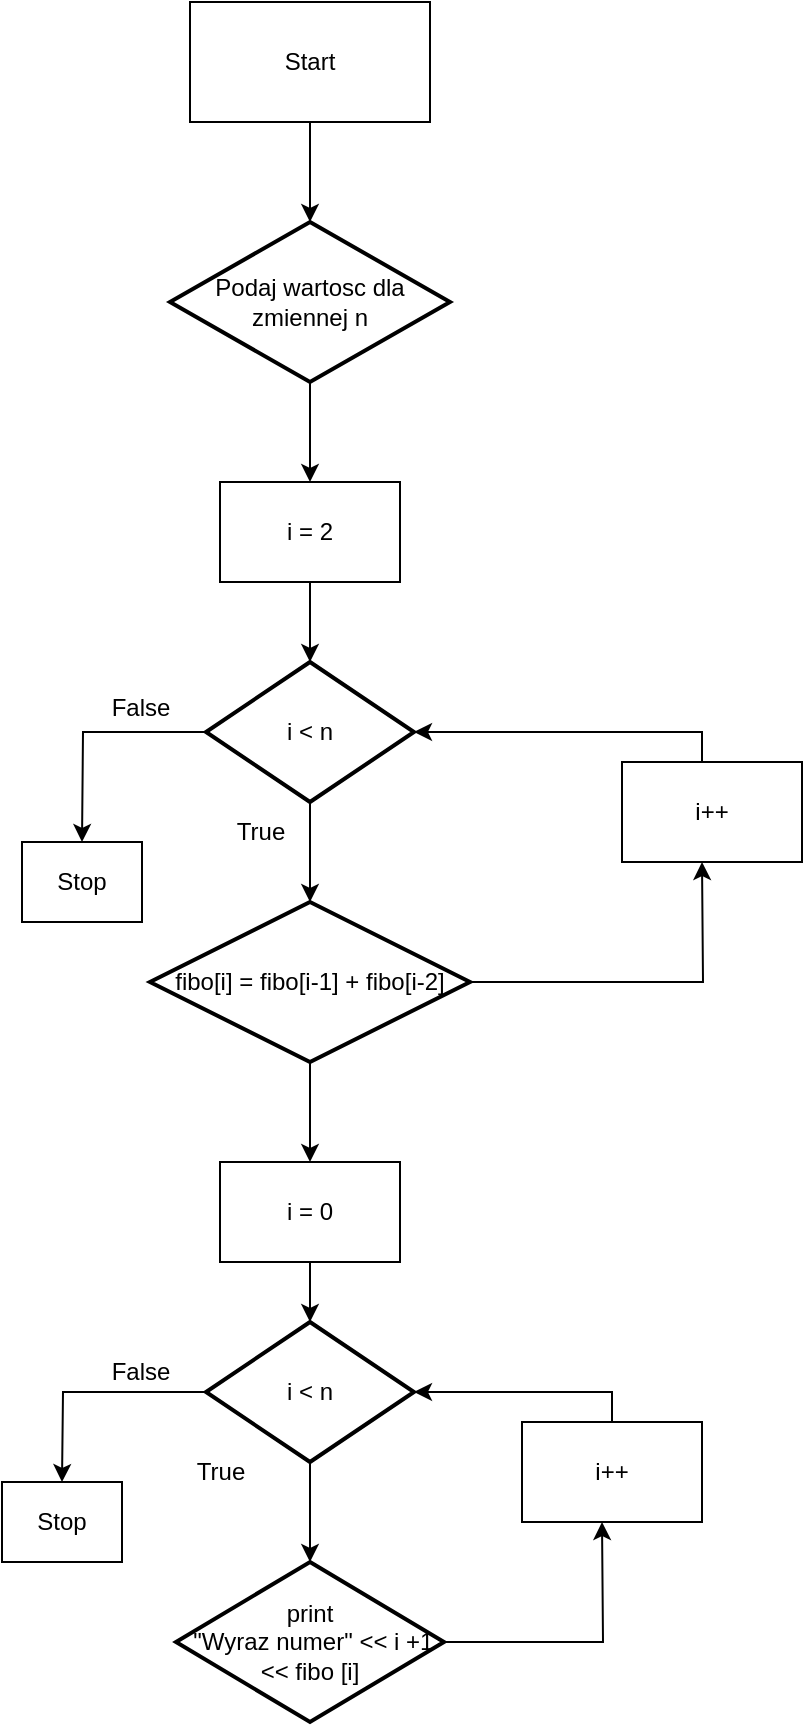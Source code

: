 <mxfile version="24.2.1" type="github">
  <diagram name="Page-1" id="ol75jI7GrQb2MkhRdcl-">
    <mxGraphModel dx="1789" dy="841" grid="1" gridSize="10" guides="1" tooltips="1" connect="1" arrows="1" fold="1" page="1" pageScale="1" pageWidth="827" pageHeight="1169" math="0" shadow="0">
      <root>
        <mxCell id="0" />
        <mxCell id="1" parent="0" />
        <mxCell id="BZHRP5bjnA7c6UVSAn7--2" style="edgeStyle=orthogonalEdgeStyle;rounded=0;orthogonalLoop=1;jettySize=auto;html=1;" edge="1" parent="1" source="BZHRP5bjnA7c6UVSAn7--1">
          <mxGeometry relative="1" as="geometry">
            <mxPoint x="414" y="130.0" as="targetPoint" />
          </mxGeometry>
        </mxCell>
        <mxCell id="BZHRP5bjnA7c6UVSAn7--1" value="Start" style="rounded=0;whiteSpace=wrap;html=1;" vertex="1" parent="1">
          <mxGeometry x="354" y="20" width="120" height="60" as="geometry" />
        </mxCell>
        <mxCell id="BZHRP5bjnA7c6UVSAn7--7" style="edgeStyle=orthogonalEdgeStyle;rounded=0;orthogonalLoop=1;jettySize=auto;html=1;" edge="1" parent="1" source="BZHRP5bjnA7c6UVSAn7--3">
          <mxGeometry relative="1" as="geometry">
            <mxPoint x="414" y="260" as="targetPoint" />
          </mxGeometry>
        </mxCell>
        <mxCell id="BZHRP5bjnA7c6UVSAn7--3" value="Podaj wartosc dla zmiennej n" style="strokeWidth=2;html=1;shape=mxgraph.flowchart.decision;whiteSpace=wrap;" vertex="1" parent="1">
          <mxGeometry x="344" y="130" width="140" height="80" as="geometry" />
        </mxCell>
        <mxCell id="BZHRP5bjnA7c6UVSAn7--4" style="edgeStyle=orthogonalEdgeStyle;rounded=0;orthogonalLoop=1;jettySize=auto;html=1;exitX=0.5;exitY=1;exitDx=0;exitDy=0;exitPerimeter=0;" edge="1" parent="1" source="BZHRP5bjnA7c6UVSAn7--3" target="BZHRP5bjnA7c6UVSAn7--3">
          <mxGeometry relative="1" as="geometry" />
        </mxCell>
        <mxCell id="BZHRP5bjnA7c6UVSAn7--9" style="edgeStyle=orthogonalEdgeStyle;rounded=0;orthogonalLoop=1;jettySize=auto;html=1;" edge="1" parent="1" source="BZHRP5bjnA7c6UVSAn7--8">
          <mxGeometry relative="1" as="geometry">
            <mxPoint x="414" y="350" as="targetPoint" />
          </mxGeometry>
        </mxCell>
        <mxCell id="BZHRP5bjnA7c6UVSAn7--8" value="i = 2" style="rounded=0;whiteSpace=wrap;html=1;" vertex="1" parent="1">
          <mxGeometry x="369" y="260" width="90" height="50" as="geometry" />
        </mxCell>
        <mxCell id="BZHRP5bjnA7c6UVSAn7--13" style="edgeStyle=orthogonalEdgeStyle;rounded=0;orthogonalLoop=1;jettySize=auto;html=1;" edge="1" parent="1" source="BZHRP5bjnA7c6UVSAn7--10">
          <mxGeometry relative="1" as="geometry">
            <mxPoint x="300" y="440" as="targetPoint" />
          </mxGeometry>
        </mxCell>
        <mxCell id="BZHRP5bjnA7c6UVSAn7--17" style="edgeStyle=orthogonalEdgeStyle;rounded=0;orthogonalLoop=1;jettySize=auto;html=1;" edge="1" parent="1" source="BZHRP5bjnA7c6UVSAn7--10">
          <mxGeometry relative="1" as="geometry">
            <mxPoint x="414" y="470" as="targetPoint" />
          </mxGeometry>
        </mxCell>
        <mxCell id="BZHRP5bjnA7c6UVSAn7--10" value="i &amp;lt; n" style="strokeWidth=2;html=1;shape=mxgraph.flowchart.decision;whiteSpace=wrap;" vertex="1" parent="1">
          <mxGeometry x="362" y="350" width="104" height="70" as="geometry" />
        </mxCell>
        <mxCell id="BZHRP5bjnA7c6UVSAn7--14" value="False" style="text;html=1;align=center;verticalAlign=middle;resizable=0;points=[];autosize=1;strokeColor=none;fillColor=none;" vertex="1" parent="1">
          <mxGeometry x="304" y="358" width="50" height="30" as="geometry" />
        </mxCell>
        <mxCell id="BZHRP5bjnA7c6UVSAn7--15" value="Stop" style="rounded=0;whiteSpace=wrap;html=1;" vertex="1" parent="1">
          <mxGeometry x="270" y="440" width="60" height="40" as="geometry" />
        </mxCell>
        <mxCell id="BZHRP5bjnA7c6UVSAn7--18" value="True" style="text;html=1;align=center;verticalAlign=middle;resizable=0;points=[];autosize=1;strokeColor=none;fillColor=none;" vertex="1" parent="1">
          <mxGeometry x="364" y="420" width="50" height="30" as="geometry" />
        </mxCell>
        <mxCell id="BZHRP5bjnA7c6UVSAn7--21" style="edgeStyle=orthogonalEdgeStyle;rounded=0;orthogonalLoop=1;jettySize=auto;html=1;" edge="1" parent="1" source="BZHRP5bjnA7c6UVSAn7--19">
          <mxGeometry relative="1" as="geometry">
            <mxPoint x="610" y="450" as="targetPoint" />
          </mxGeometry>
        </mxCell>
        <mxCell id="BZHRP5bjnA7c6UVSAn7--26" style="edgeStyle=orthogonalEdgeStyle;rounded=0;orthogonalLoop=1;jettySize=auto;html=1;" edge="1" parent="1" source="BZHRP5bjnA7c6UVSAn7--19">
          <mxGeometry relative="1" as="geometry">
            <mxPoint x="414" y="600" as="targetPoint" />
          </mxGeometry>
        </mxCell>
        <mxCell id="BZHRP5bjnA7c6UVSAn7--19" value="fibo[i] = fibo[i-1] + fibo[i-2]" style="strokeWidth=2;html=1;shape=mxgraph.flowchart.decision;whiteSpace=wrap;" vertex="1" parent="1">
          <mxGeometry x="334" y="470" width="160" height="80" as="geometry" />
        </mxCell>
        <mxCell id="BZHRP5bjnA7c6UVSAn7--24" value="i++" style="rounded=0;whiteSpace=wrap;html=1;" vertex="1" parent="1">
          <mxGeometry x="570" y="400" width="90" height="50" as="geometry" />
        </mxCell>
        <mxCell id="BZHRP5bjnA7c6UVSAn7--25" style="edgeStyle=orthogonalEdgeStyle;rounded=0;orthogonalLoop=1;jettySize=auto;html=1;exitX=0;exitY=0;exitDx=0;exitDy=0;entryX=1;entryY=0.5;entryDx=0;entryDy=0;entryPerimeter=0;" edge="1" parent="1" source="BZHRP5bjnA7c6UVSAn7--24" target="BZHRP5bjnA7c6UVSAn7--10">
          <mxGeometry relative="1" as="geometry">
            <Array as="points">
              <mxPoint x="610" y="400" />
              <mxPoint x="610" y="385" />
            </Array>
          </mxGeometry>
        </mxCell>
        <mxCell id="BZHRP5bjnA7c6UVSAn7--27" value="i = 0" style="rounded=0;whiteSpace=wrap;html=1;" vertex="1" parent="1">
          <mxGeometry x="369" y="600" width="90" height="50" as="geometry" />
        </mxCell>
        <mxCell id="BZHRP5bjnA7c6UVSAn7--47" style="edgeStyle=orthogonalEdgeStyle;rounded=0;orthogonalLoop=1;jettySize=auto;html=1;" edge="1" parent="1" source="BZHRP5bjnA7c6UVSAn7--28">
          <mxGeometry relative="1" as="geometry">
            <mxPoint x="290" y="760" as="targetPoint" />
          </mxGeometry>
        </mxCell>
        <mxCell id="BZHRP5bjnA7c6UVSAn7--50" style="edgeStyle=orthogonalEdgeStyle;rounded=0;orthogonalLoop=1;jettySize=auto;html=1;" edge="1" parent="1" source="BZHRP5bjnA7c6UVSAn7--28">
          <mxGeometry relative="1" as="geometry">
            <mxPoint x="414" y="800" as="targetPoint" />
          </mxGeometry>
        </mxCell>
        <mxCell id="BZHRP5bjnA7c6UVSAn7--28" value="i &amp;lt; n" style="strokeWidth=2;html=1;shape=mxgraph.flowchart.decision;whiteSpace=wrap;" vertex="1" parent="1">
          <mxGeometry x="362" y="680" width="104" height="70" as="geometry" />
        </mxCell>
        <mxCell id="BZHRP5bjnA7c6UVSAn7--29" style="edgeStyle=orthogonalEdgeStyle;rounded=0;orthogonalLoop=1;jettySize=auto;html=1;entryX=0.5;entryY=0;entryDx=0;entryDy=0;entryPerimeter=0;" edge="1" parent="1" source="BZHRP5bjnA7c6UVSAn7--27" target="BZHRP5bjnA7c6UVSAn7--28">
          <mxGeometry relative="1" as="geometry" />
        </mxCell>
        <mxCell id="BZHRP5bjnA7c6UVSAn7--48" value="Stop" style="rounded=0;whiteSpace=wrap;html=1;" vertex="1" parent="1">
          <mxGeometry x="260" y="760" width="60" height="40" as="geometry" />
        </mxCell>
        <mxCell id="BZHRP5bjnA7c6UVSAn7--49" value="True" style="text;html=1;align=center;verticalAlign=middle;resizable=0;points=[];autosize=1;strokeColor=none;fillColor=none;" vertex="1" parent="1">
          <mxGeometry x="344" y="740" width="50" height="30" as="geometry" />
        </mxCell>
        <mxCell id="BZHRP5bjnA7c6UVSAn7--52" style="edgeStyle=orthogonalEdgeStyle;rounded=0;orthogonalLoop=1;jettySize=auto;html=1;" edge="1" parent="1" source="BZHRP5bjnA7c6UVSAn7--51">
          <mxGeometry relative="1" as="geometry">
            <mxPoint x="560" y="780" as="targetPoint" />
          </mxGeometry>
        </mxCell>
        <mxCell id="BZHRP5bjnA7c6UVSAn7--51" value="print&lt;br&gt;&amp;nbsp;&quot;Wyraz numer&quot; &amp;lt;&amp;lt; i +1 &amp;lt;&amp;lt; fibo [i]" style="strokeWidth=2;html=1;shape=mxgraph.flowchart.decision;whiteSpace=wrap;" vertex="1" parent="1">
          <mxGeometry x="347" y="800" width="134" height="80" as="geometry" />
        </mxCell>
        <mxCell id="BZHRP5bjnA7c6UVSAn7--53" value="i++" style="rounded=0;whiteSpace=wrap;html=1;" vertex="1" parent="1">
          <mxGeometry x="520" y="730" width="90" height="50" as="geometry" />
        </mxCell>
        <mxCell id="BZHRP5bjnA7c6UVSAn7--54" style="edgeStyle=orthogonalEdgeStyle;rounded=0;orthogonalLoop=1;jettySize=auto;html=1;entryX=1;entryY=0.5;entryDx=0;entryDy=0;entryPerimeter=0;" edge="1" parent="1" source="BZHRP5bjnA7c6UVSAn7--53" target="BZHRP5bjnA7c6UVSAn7--28">
          <mxGeometry relative="1" as="geometry">
            <Array as="points">
              <mxPoint x="565" y="715" />
            </Array>
          </mxGeometry>
        </mxCell>
        <mxCell id="BZHRP5bjnA7c6UVSAn7--55" value="False" style="text;html=1;align=center;verticalAlign=middle;resizable=0;points=[];autosize=1;strokeColor=none;fillColor=none;" vertex="1" parent="1">
          <mxGeometry x="304" y="690" width="50" height="30" as="geometry" />
        </mxCell>
      </root>
    </mxGraphModel>
  </diagram>
</mxfile>
